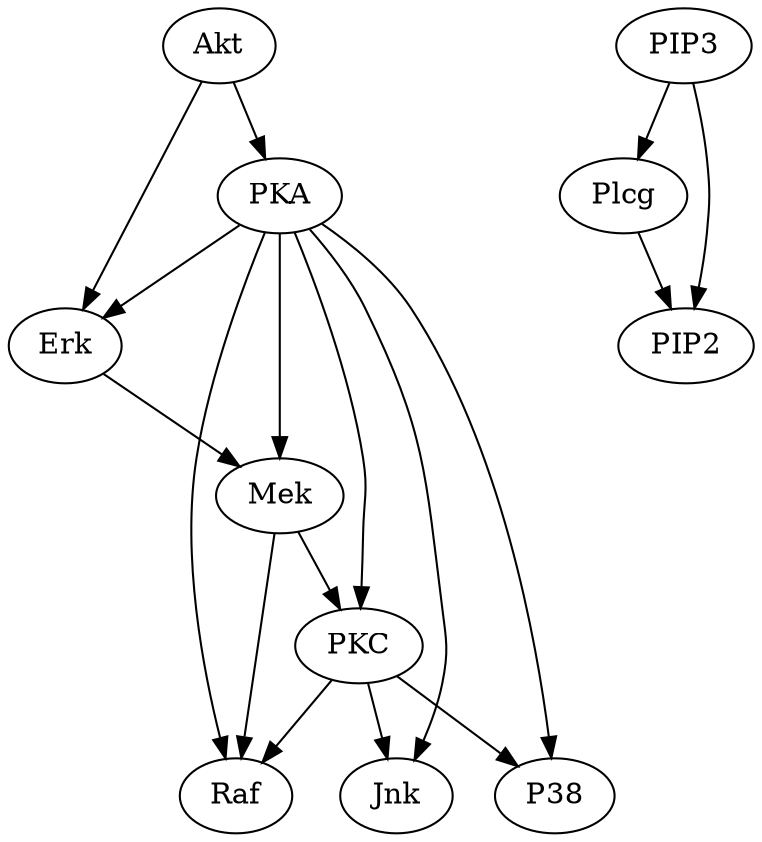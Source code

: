digraph G {
    "Akt" -> "Erk";
    "PKA" -> "Erk";
    "PKC" -> "Jnk";
    "PKA" -> "Jnk";
    "Plcg" -> "PIP2";
    "PIP3" -> "PIP2";
    "Akt" -> "PKA";
    "PKA" -> "PKC";
    "Mek" -> "PKC";
    "Erk" -> "Mek";
    "PKA" -> "Mek";
    "PKC" -> "P38";
    "PKA" -> "P38";
    "PIP3" -> "Plcg";
    "Mek" -> "Raf";
    "PKA" -> "Raf";
    "PKC" -> "Raf";
}
